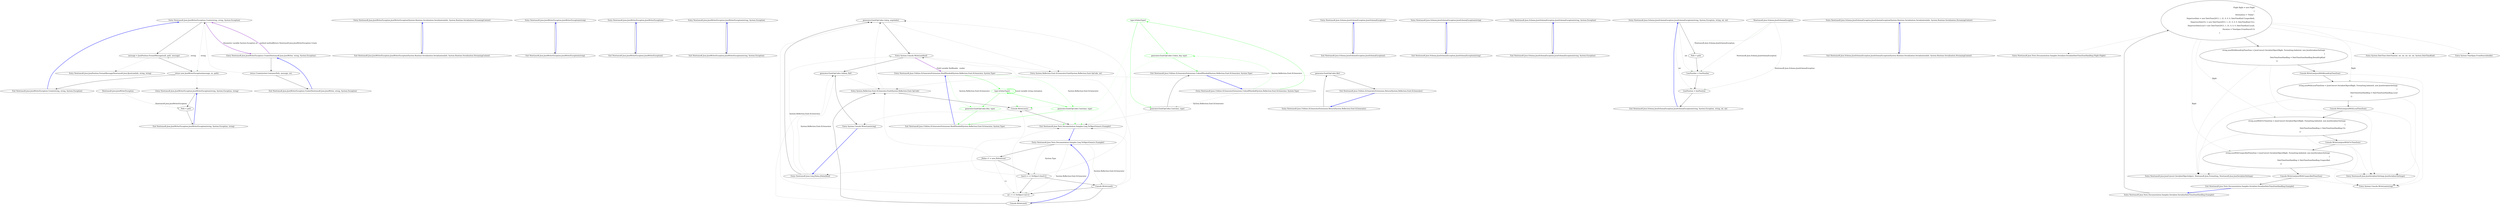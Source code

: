 digraph  {
m0_14 [label="Entry Newtonsoft.Json.JsonWriterException.Create(string, string, System.Exception)", span="99-99", cluster="Newtonsoft.Json.JsonWriterException.Create(string, string, System.Exception)", file="JObject.cs"];
m0_15 [label="message = JsonPosition.FormatMessage(null, path, message)", span="101-101", cluster="Newtonsoft.Json.JsonWriterException.Create(string, string, System.Exception)", file="JObject.cs"];
m0_16 [label="return new JsonWriterException(message, ex, path);", span="103-103", cluster="Newtonsoft.Json.JsonWriterException.Create(string, string, System.Exception)", file="JObject.cs"];
m0_17 [label="Exit Newtonsoft.Json.JsonWriterException.Create(string, string, System.Exception)", span="99-99", cluster="Newtonsoft.Json.JsonWriterException.Create(string, string, System.Exception)", file="JObject.cs"];
m0_6 [label="Entry Newtonsoft.Json.JsonWriterException.JsonWriterException(System.Runtime.Serialization.SerializationInfo, System.Runtime.Serialization.StreamingContext)", span="82-82", cluster="Newtonsoft.Json.JsonWriterException.JsonWriterException(System.Runtime.Serialization.SerializationInfo, System.Runtime.Serialization.StreamingContext)", file="JObject.cs"];
m0_7 [label="Exit Newtonsoft.Json.JsonWriterException.JsonWriterException(System.Runtime.Serialization.SerializationInfo, System.Runtime.Serialization.StreamingContext)", span="82-82", cluster="Newtonsoft.Json.JsonWriterException.JsonWriterException(System.Runtime.Serialization.SerializationInfo, System.Runtime.Serialization.StreamingContext)", file="JObject.cs"];
m0_11 [label="Entry Newtonsoft.Json.JsonWriterException.Create(Newtonsoft.Json.JsonWriter, string, System.Exception)", span="94-94", cluster="Newtonsoft.Json.JsonWriterException.Create(Newtonsoft.Json.JsonWriter, string, System.Exception)", file="JObject.cs"];
m0_12 [label="return Create(writer.ContainerPath, message, ex);", span="96-96", cluster="Newtonsoft.Json.JsonWriterException.Create(Newtonsoft.Json.JsonWriter, string, System.Exception)", file="JObject.cs"];
m0_13 [label="Exit Newtonsoft.Json.JsonWriterException.Create(Newtonsoft.Json.JsonWriter, string, System.Exception)", span="94-94", cluster="Newtonsoft.Json.JsonWriterException.Create(Newtonsoft.Json.JsonWriter, string, System.Exception)", file="JObject.cs"];
m0_8 [label="Entry Newtonsoft.Json.JsonWriterException.JsonWriterException(string, System.Exception, string)", span="88-88", cluster="Newtonsoft.Json.JsonWriterException.JsonWriterException(string, System.Exception, string)", file="JObject.cs"];
m0_9 [label="Path = path", span="91-91", cluster="Newtonsoft.Json.JsonWriterException.JsonWriterException(string, System.Exception, string)", file="JObject.cs"];
m0_10 [label="Exit Newtonsoft.Json.JsonWriterException.JsonWriterException(string, System.Exception, string)", span="88-88", cluster="Newtonsoft.Json.JsonWriterException.JsonWriterException(string, System.Exception, string)", file="JObject.cs"];
m0_2 [label="Entry Newtonsoft.Json.JsonWriterException.JsonWriterException(string)", span="58-58", cluster="Newtonsoft.Json.JsonWriterException.JsonWriterException(string)", file="JObject.cs"];
m0_3 [label="Exit Newtonsoft.Json.JsonWriterException.JsonWriterException(string)", span="58-58", cluster="Newtonsoft.Json.JsonWriterException.JsonWriterException(string)", file="JObject.cs"];
m0_18 [label="Entry Newtonsoft.Json.JsonPosition.FormatMessage(Newtonsoft.Json.IJsonLineInfo, string, string)", span="139-139", cluster="Newtonsoft.Json.JsonPosition.FormatMessage(Newtonsoft.Json.IJsonLineInfo, string, string)", file="JObject.cs"];
m0_0 [label="Entry Newtonsoft.Json.JsonWriterException.JsonWriterException()", span="49-49", cluster="Newtonsoft.Json.JsonWriterException.JsonWriterException()", file="JObject.cs"];
m0_1 [label="Exit Newtonsoft.Json.JsonWriterException.JsonWriterException()", span="49-49", cluster="Newtonsoft.Json.JsonWriterException.JsonWriterException()", file="JObject.cs"];
m0_4 [label="Entry Newtonsoft.Json.JsonWriterException.JsonWriterException(string, System.Exception)", span="69-69", cluster="Newtonsoft.Json.JsonWriterException.JsonWriterException(string, System.Exception)", file="JObject.cs"];
m0_5 [label="Exit Newtonsoft.Json.JsonWriterException.JsonWriterException(string, System.Exception)", span="69-69", cluster="Newtonsoft.Json.JsonWriterException.JsonWriterException(string, System.Exception)", file="JObject.cs"];
m0_19 [label="Newtonsoft.Json.JsonWriterException", span="", file="JObject.cs"];
m1_10 [label="generator.Emit(OpCodes.Ldarg, argsIndex)", span="49-49", cluster="Newtonsoft.Json.Utilities.ILGeneratorExtensions.PushArrayInstance(System.Reflection.Emit.ILGenerator, int, int)", file="JPathExecuteTests.cs"];
m1_12 [label="generator.Emit(OpCodes.Ldelem_Ref)", span="51-51", cluster="Newtonsoft.Json.Utilities.ILGeneratorExtensions.PushArrayInstance(System.Reflection.Emit.ILGenerator, int, int)", file="JPathExecuteTests.cs"];
m1_8 [label="Exit Newtonsoft.Json.Tests.Documentation.Samples.Linq.ToObjectGeneric.Example()", span="10-10", cluster="Newtonsoft.Json.Tests.Documentation.Samples.Linq.ToObjectGeneric.Example()", file="JPathExecuteTests.cs"];
m1_0 [label="Entry Newtonsoft.Json.Tests.Documentation.Samples.Linq.ToObjectGeneric.Example()", span="10-10", cluster="Newtonsoft.Json.Tests.Documentation.Samples.Linq.ToObjectGeneric.Example()", file="JPathExecuteTests.cs"];
m1_2 [label="bool b = v1.ToObject<bool>()", span="15-15", cluster="Newtonsoft.Json.Tests.Documentation.Samples.Linq.ToObjectGeneric.Example()", file="JPathExecuteTests.cs"];
m1_3 [label="Console.WriteLine(b)", span="17-17", cluster="Newtonsoft.Json.Tests.Documentation.Samples.Linq.ToObjectGeneric.Example()", file="JPathExecuteTests.cs"];
m1_4 [label="int i = v1.ToObject<int>()", span="20-20", cluster="Newtonsoft.Json.Tests.Documentation.Samples.Linq.ToObjectGeneric.Example()", file="JPathExecuteTests.cs"];
m1_1 [label="JValue v1 = new JValue(true)", span="13-13", cluster="Newtonsoft.Json.Tests.Documentation.Samples.Linq.ToObjectGeneric.Example()", file="JPathExecuteTests.cs"];
m1_5 [label="Console.WriteLine(i)", span="22-22", cluster="Newtonsoft.Json.Tests.Documentation.Samples.Linq.ToObjectGeneric.Example()", file="JPathExecuteTests.cs"];
m1_20 [label="Entry Newtonsoft.Json.Utilities.ILGeneratorExtensions.UnboxIfNeeded(System.Reflection.Emit.ILGenerator, System.Type)", span="66-66", cluster="Newtonsoft.Json.Utilities.ILGeneratorExtensions.UnboxIfNeeded(System.Reflection.Emit.ILGenerator, System.Type)", file="JPathExecuteTests.cs"];
m1_21 [label="type.IsValueType()", span="68-68", cluster="Newtonsoft.Json.Utilities.ILGeneratorExtensions.UnboxIfNeeded(System.Reflection.Emit.ILGenerator, System.Type)", color=green, community=0, file="JPathExecuteTests.cs"];
m1_22 [label="generator.Emit(OpCodes.Unbox_Any, type)", span="70-70", cluster="Newtonsoft.Json.Utilities.ILGeneratorExtensions.UnboxIfNeeded(System.Reflection.Emit.ILGenerator, System.Type)", color=green, community=0, file="JPathExecuteTests.cs"];
m1_23 [label="generator.Emit(OpCodes.Castclass, type)", span="74-74", cluster="Newtonsoft.Json.Utilities.ILGeneratorExtensions.UnboxIfNeeded(System.Reflection.Emit.ILGenerator, System.Type)", file="JPathExecuteTests.cs"];
m1_24 [label="Exit Newtonsoft.Json.Utilities.ILGeneratorExtensions.UnboxIfNeeded(System.Reflection.Emit.ILGenerator, System.Type)", span="66-66", cluster="Newtonsoft.Json.Utilities.ILGeneratorExtensions.UnboxIfNeeded(System.Reflection.Emit.ILGenerator, System.Type)", file="JPathExecuteTests.cs"];
m1_14 [label="Entry System.Reflection.Emit.ILGenerator.Emit(System.Reflection.Emit.OpCode, int)", span="0-0", cluster="System.Reflection.Emit.ILGenerator.Emit(System.Reflection.Emit.OpCode, int)", file="JPathExecuteTests.cs"];
m1_7 [label="Console.WriteLine(s)", span="27-27", cluster="Newtonsoft.Json.Tests.Documentation.Samples.Linq.ToObjectGeneric.Example()", file="JPathExecuteTests.cs"];
m1_9 [label="Entry Newtonsoft.Json.Linq.JValue.JValue(bool)", span="145-145", cluster="Newtonsoft.Json.Linq.JValue.JValue(bool)", file="JPathExecuteTests.cs"];
m1_11 [label="Entry System.Console.WriteLine(bool)", span="0-0", cluster="System.Console.WriteLine(bool)", file="JPathExecuteTests.cs"];
m1_13 [label="Entry System.Console.WriteLine(string)", span="0-0", cluster="System.Console.WriteLine(string)", file="JPathExecuteTests.cs"];
m1_15 [label="Entry Newtonsoft.Json.Utilities.ILGeneratorExtensions.BoxIfNeeded(System.Reflection.Emit.ILGenerator, System.Type)", span="54-54", cluster="Newtonsoft.Json.Utilities.ILGeneratorExtensions.BoxIfNeeded(System.Reflection.Emit.ILGenerator, System.Type)", file="JPathExecuteTests.cs"];
m1_16 [label="type.IsValueType()", span="56-56", cluster="Newtonsoft.Json.Utilities.ILGeneratorExtensions.BoxIfNeeded(System.Reflection.Emit.ILGenerator, System.Type)", color=green, community=0, file="JPathExecuteTests.cs"];
m1_17 [label="generator.Emit(OpCodes.Box, type)", span="58-58", cluster="Newtonsoft.Json.Utilities.ILGeneratorExtensions.BoxIfNeeded(System.Reflection.Emit.ILGenerator, System.Type)", color=green, community=0, file="JPathExecuteTests.cs"];
m1_18 [label="generator.Emit(OpCodes.Castclass, type)", span="62-62", cluster="Newtonsoft.Json.Utilities.ILGeneratorExtensions.BoxIfNeeded(System.Reflection.Emit.ILGenerator, System.Type)", color=green, community=0, file="JPathExecuteTests.cs"];
m1_19 [label="Exit Newtonsoft.Json.Utilities.ILGeneratorExtensions.BoxIfNeeded(System.Reflection.Emit.ILGenerator, System.Type)", span="54-54", cluster="Newtonsoft.Json.Utilities.ILGeneratorExtensions.BoxIfNeeded(System.Reflection.Emit.ILGenerator, System.Type)", file="JPathExecuteTests.cs"];
m1_6 [label="Entry System.Reflection.Emit.ILGenerator.Emit(System.Reflection.Emit.OpCode)", span="0-0", cluster="System.Reflection.Emit.ILGenerator.Emit(System.Reflection.Emit.OpCode)", file="JPathExecuteTests.cs"];
m1_31 [label="Entry Newtonsoft.Json.Utilities.ILGeneratorExtensions.Return(System.Reflection.Emit.ILGenerator)", span="90-90", cluster="Newtonsoft.Json.Utilities.ILGeneratorExtensions.Return(System.Reflection.Emit.ILGenerator)", file="JPathExecuteTests.cs"];
m1_32 [label="generator.Emit(OpCodes.Ret)", span="92-92", cluster="Newtonsoft.Json.Utilities.ILGeneratorExtensions.Return(System.Reflection.Emit.ILGenerator)", file="JPathExecuteTests.cs"];
m1_33 [label="Exit Newtonsoft.Json.Utilities.ILGeneratorExtensions.Return(System.Reflection.Emit.ILGenerator)", span="90-90", cluster="Newtonsoft.Json.Utilities.ILGeneratorExtensions.Return(System.Reflection.Emit.ILGenerator)", file="JPathExecuteTests.cs"];
m2_0 [label="Entry Newtonsoft.Json.Schema.JsonSchemaException.JsonSchemaException()", span="65-65", cluster="Newtonsoft.Json.Schema.JsonSchemaException.JsonSchemaException()", file="MergeTests.cs"];
m2_1 [label="Exit Newtonsoft.Json.Schema.JsonSchemaException.JsonSchemaException()", span="65-65", cluster="Newtonsoft.Json.Schema.JsonSchemaException.JsonSchemaException()", file="MergeTests.cs"];
m2_2 [label="Entry Newtonsoft.Json.Schema.JsonSchemaException.JsonSchemaException(string)", span="74-74", cluster="Newtonsoft.Json.Schema.JsonSchemaException.JsonSchemaException(string)", file="MergeTests.cs"];
m2_3 [label="Exit Newtonsoft.Json.Schema.JsonSchemaException.JsonSchemaException(string)", span="74-74", cluster="Newtonsoft.Json.Schema.JsonSchemaException.JsonSchemaException(string)", file="MergeTests.cs"];
m2_4 [label="Entry Newtonsoft.Json.Schema.JsonSchemaException.JsonSchemaException(string, System.Exception)", span="85-85", cluster="Newtonsoft.Json.Schema.JsonSchemaException.JsonSchemaException(string, System.Exception)", file="MergeTests.cs"];
m2_5 [label="Exit Newtonsoft.Json.Schema.JsonSchemaException.JsonSchemaException(string, System.Exception)", span="85-85", cluster="Newtonsoft.Json.Schema.JsonSchemaException.JsonSchemaException(string, System.Exception)", file="MergeTests.cs"];
m2_8 [label="Entry Newtonsoft.Json.Schema.JsonSchemaException.JsonSchemaException(string, System.Exception, string, int, int)", span="104-104", cluster="Newtonsoft.Json.Schema.JsonSchemaException.JsonSchemaException(string, System.Exception, string, int, int)", file="MergeTests.cs"];
m2_9 [label="Path = path", span="107-107", cluster="Newtonsoft.Json.Schema.JsonSchemaException.JsonSchemaException(string, System.Exception, string, int, int)", file="MergeTests.cs"];
m2_10 [label="LineNumber = lineNumber", span="108-108", cluster="Newtonsoft.Json.Schema.JsonSchemaException.JsonSchemaException(string, System.Exception, string, int, int)", file="MergeTests.cs"];
m2_11 [label="LinePosition = linePosition", span="109-109", cluster="Newtonsoft.Json.Schema.JsonSchemaException.JsonSchemaException(string, System.Exception, string, int, int)", file="MergeTests.cs"];
m2_12 [label="Exit Newtonsoft.Json.Schema.JsonSchemaException.JsonSchemaException(string, System.Exception, string, int, int)", span="104-104", cluster="Newtonsoft.Json.Schema.JsonSchemaException.JsonSchemaException(string, System.Exception, string, int, int)", file="MergeTests.cs"];
m2_6 [label="Entry Newtonsoft.Json.Schema.JsonSchemaException.JsonSchemaException(System.Runtime.Serialization.SerializationInfo, System.Runtime.Serialization.StreamingContext)", span="98-98", cluster="Newtonsoft.Json.Schema.JsonSchemaException.JsonSchemaException(System.Runtime.Serialization.SerializationInfo, System.Runtime.Serialization.StreamingContext)", file="MergeTests.cs"];
m2_7 [label="Exit Newtonsoft.Json.Schema.JsonSchemaException.JsonSchemaException(System.Runtime.Serialization.SerializationInfo, System.Runtime.Serialization.StreamingContext)", span="98-98", cluster="Newtonsoft.Json.Schema.JsonSchemaException.JsonSchemaException(System.Runtime.Serialization.SerializationInfo, System.Runtime.Serialization.StreamingContext)", file="MergeTests.cs"];
m2_13 [label="Newtonsoft.Json.Schema.JsonSchemaException", span="", file="MergeTests.cs"];
m3_11 [label="Entry Newtonsoft.Json.Tests.Documentation.Samples.Serializer.SerializeDateTimeZoneHandling.Flight.Flight()", span="35-35", cluster="Newtonsoft.Json.Tests.Documentation.Samples.Serializer.SerializeDateTimeZoneHandling.Flight.Flight()", file="ThreadSafeStore.cs"];
m3_0 [label="Entry Newtonsoft.Json.Tests.Documentation.Samples.Serializer.SerializeDateTimeZoneHandling.Example()", span="45-45", cluster="Newtonsoft.Json.Tests.Documentation.Samples.Serializer.SerializeDateTimeZoneHandling.Example()", file="ThreadSafeStore.cs"];
m3_1 [label="Flight flight = new Flight\r\n            {\r\n                Destination = ''Dubai'',\r\n                DepartureDate = new DateTime(2013, 1, 21, 0, 0, 0, DateTimeKind.Unspecified),\r\n                DepartureDateUtc = new DateTime(2013, 1, 21, 0, 0, 0, DateTimeKind.Utc),\r\n                DepartureDateLocal = new DateTime(2013, 1, 21, 0, 0, 0, DateTimeKind.Local),\r\n                Duration = TimeSpan.FromHours(5.5)\r\n            }", span="48-55", cluster="Newtonsoft.Json.Tests.Documentation.Samples.Serializer.SerializeDateTimeZoneHandling.Example()", file="ThreadSafeStore.cs"];
m3_2 [label="string jsonWithRoundtripTimeZone = JsonConvert.SerializeObject(flight, Formatting.Indented, new JsonSerializerSettings\r\n            {\r\n                DateTimeZoneHandling = DateTimeZoneHandling.RoundtripKind\r\n            })", span="57-60", cluster="Newtonsoft.Json.Tests.Documentation.Samples.Serializer.SerializeDateTimeZoneHandling.Example()", file="ThreadSafeStore.cs"];
m3_4 [label="string jsonWithLocalTimeZone = JsonConvert.SerializeObject(flight, Formatting.Indented, new JsonSerializerSettings\r\n            {\r\n                DateTimeZoneHandling = DateTimeZoneHandling.Local\r\n            })", span="71-74", cluster="Newtonsoft.Json.Tests.Documentation.Samples.Serializer.SerializeDateTimeZoneHandling.Example()", file="ThreadSafeStore.cs"];
m3_6 [label="string jsonWithUtcTimeZone = JsonConvert.SerializeObject(flight, Formatting.Indented, new JsonSerializerSettings\r\n            {\r\n                DateTimeZoneHandling = DateTimeZoneHandling.Utc\r\n            })", span="85-88", cluster="Newtonsoft.Json.Tests.Documentation.Samples.Serializer.SerializeDateTimeZoneHandling.Example()", file="ThreadSafeStore.cs"];
m3_8 [label="string jsonWithUnspecifiedTimeZone = JsonConvert.SerializeObject(flight, Formatting.Indented, new JsonSerializerSettings\r\n            {\r\n                DateTimeZoneHandling = DateTimeZoneHandling.Unspecified\r\n            })", span="99-102", cluster="Newtonsoft.Json.Tests.Documentation.Samples.Serializer.SerializeDateTimeZoneHandling.Example()", file="ThreadSafeStore.cs"];
m3_3 [label="Console.WriteLine(jsonWithRoundtripTimeZone)", span="62-62", cluster="Newtonsoft.Json.Tests.Documentation.Samples.Serializer.SerializeDateTimeZoneHandling.Example()", file="ThreadSafeStore.cs"];
m3_5 [label="Console.WriteLine(jsonWithLocalTimeZone)", span="76-76", cluster="Newtonsoft.Json.Tests.Documentation.Samples.Serializer.SerializeDateTimeZoneHandling.Example()", file="ThreadSafeStore.cs"];
m3_7 [label="Console.WriteLine(jsonWithUtcTimeZone)", span="90-90", cluster="Newtonsoft.Json.Tests.Documentation.Samples.Serializer.SerializeDateTimeZoneHandling.Example()", file="ThreadSafeStore.cs"];
m3_9 [label="Console.WriteLine(jsonWithUnspecifiedTimeZone)", span="104-104", cluster="Newtonsoft.Json.Tests.Documentation.Samples.Serializer.SerializeDateTimeZoneHandling.Example()", file="ThreadSafeStore.cs"];
m3_10 [label="Exit Newtonsoft.Json.Tests.Documentation.Samples.Serializer.SerializeDateTimeZoneHandling.Example()", span="45-45", cluster="Newtonsoft.Json.Tests.Documentation.Samples.Serializer.SerializeDateTimeZoneHandling.Example()", file="ThreadSafeStore.cs"];
m3_16 [label="Entry System.Console.WriteLine(string)", span="0-0", cluster="System.Console.WriteLine(string)", file="ThreadSafeStore.cs"];
m3_12 [label="Entry System.DateTime.DateTime(int, int, int, int, int, int, System.DateTimeKind)", span="0-0", cluster="System.DateTime.DateTime(int, int, int, int, int, int, System.DateTimeKind)", file="ThreadSafeStore.cs"];
m3_14 [label="Entry Newtonsoft.Json.JsonSerializerSettings.JsonSerializerSettings()", span="359-359", cluster="Newtonsoft.Json.JsonSerializerSettings.JsonSerializerSettings()", file="ThreadSafeStore.cs"];
m3_15 [label="Entry Newtonsoft.Json.JsonConvert.SerializeObject(object, Newtonsoft.Json.Formatting, Newtonsoft.Json.JsonSerializerSettings)", span="606-606", cluster="Newtonsoft.Json.JsonConvert.SerializeObject(object, Newtonsoft.Json.Formatting, Newtonsoft.Json.JsonSerializerSettings)", file="ThreadSafeStore.cs"];
m3_13 [label="Entry System.TimeSpan.FromHours(double)", span="0-0", cluster="System.TimeSpan.FromHours(double)", file="ThreadSafeStore.cs"];
m0_14 -> m0_15  [key=0, style=solid];
m0_14 -> m0_16  [key=1, style=dashed, color=darkseagreen4, label=string];
m0_14 -> m0_11  [key=3, color=darkorchid, style=bold, label="Parameter variable System.Exception ex"];
m0_15 -> m0_16  [key=0, style=solid];
m0_15 -> m0_18  [key=2, style=dotted];
m0_15 -> m0_15  [key=1, style=dashed, color=darkseagreen4, label=string];
m0_16 -> m0_17  [key=0, style=solid];
m0_16 -> m0_8  [key=2, style=dotted];
m0_17 -> m0_14  [key=0, style=bold, color=blue];
m0_6 -> m0_7  [key=0, style=solid];
m0_7 -> m0_6  [key=0, style=bold, color=blue];
m0_11 -> m0_12  [key=0, style=solid];
m0_11 -> m0_14  [key=3, color=darkorchid, style=bold, label="method methodReturn Newtonsoft.Json.JsonWriterException Create"];
m0_12 -> m0_13  [key=0, style=solid];
m0_12 -> m0_14  [key=2, style=dotted];
m0_13 -> m0_11  [key=0, style=bold, color=blue];
m0_8 -> m0_9  [key=0, style=solid];
m0_9 -> m0_10  [key=0, style=solid];
m0_10 -> m0_8  [key=0, style=bold, color=blue];
m0_2 -> m0_3  [key=0, style=solid];
m0_3 -> m0_2  [key=0, style=bold, color=blue];
m0_0 -> m0_1  [key=0, style=solid];
m0_1 -> m0_0  [key=0, style=bold, color=blue];
m0_4 -> m0_5  [key=0, style=solid];
m0_5 -> m0_4  [key=0, style=bold, color=blue];
m0_19 -> m0_9  [key=1, style=dashed, color=darkseagreen4, label="Newtonsoft.Json.JsonWriterException"];
m1_10 -> m1_11  [key=0, style=solid];
m1_10 -> m1_14  [key=2, style=dotted];
m1_12 -> m1_13  [key=0, style=solid];
m1_12 -> m1_6  [key=2, style=dotted];
m1_8 -> m1_0  [key=0, style=bold, color=blue];
m1_0 -> m1_2  [key=1, style=dashed, color=darkseagreen4, label="System.Type"];
m1_0 -> m1_3  [key=1, style=dashed, color=darkseagreen4, label="System.Reflection.Emit.ILGenerator"];
m1_0 -> m1_4  [key=1, style=dashed, color=darkseagreen4, label="System.Reflection.Emit.ILGenerator"];
m1_0 -> m1_1  [key=0, style=solid];
m1_2 -> m1_7  [key=2, style=dotted];
m1_2 -> m1_3  [key=0, style=solid];
m1_2 -> m1_4  [key=0, style=solid];
m1_2 -> m1_10  [key=2, style=dotted];
m1_3 -> m1_8  [key=2, style=dotted];
m1_3 -> m1_5  [key=0, style=solid];
m1_3 -> m1_4  [key=0, style=solid];
m1_3 -> m1_11  [key=2, style=dotted];
m1_4 -> m1_8  [key=2, style=dotted];
m1_4 -> m1_5  [key=0, style=solid];
m1_4 -> m1_10  [key=2, style=dotted];
m1_1 -> m1_2  [key=0, style=solid];
m1_1 -> m1_6  [key=2, style=dotted];
m1_1 -> m1_9  [key=2, style=dotted];
m1_1 -> m1_4  [key=1, style=dashed, color=darkseagreen4, label=v1];
m1_5 -> m1_0  [key=0, style=bold, color=blue];
m1_5 -> m1_6  [key=0, style=solid];
m1_5 -> m1_12  [key=2, style=dotted];
m1_20 -> m1_21  [key=0, style=solid, color=green];
m1_20 -> m1_22  [key=1, style=dashed, color=green, label="System.Reflection.Emit.ILGenerator"];
m1_20 -> m1_23  [key=1, style=dashed, color=darkseagreen4, label="System.Reflection.Emit.ILGenerator"];
m1_21 -> m1_22  [key=0, style=solid, color=green];
m1_21 -> m1_23  [key=0, style=solid, color=green];
m1_21 -> m1_7  [key=2, style=dotted, color=green];
m1_22 -> m1_24  [key=0, style=solid, color=green];
m1_22 -> m1_8  [key=2, style=dotted, color=green];
m1_23 -> m1_8  [key=2, style=dotted];
m1_23 -> m1_24  [key=0, style=solid];
m1_24 -> m1_20  [key=0, style=bold, color=blue];
m1_7 -> m1_8  [key=0, style=solid];
m1_7 -> m1_13  [key=2, style=dotted];
m1_9 -> m1_11  [key=1, style=dashed, color=darkseagreen4, label="System.Reflection.Emit.ILGenerator"];
m1_9 -> m1_10  [key=0, style=solid];
m1_9 -> m1_12  [key=1, style=dashed, color=darkseagreen4, label="System.Reflection.Emit.ILGenerator"];
m1_11 -> m1_15  [key=3, color=darkorchid, style=bold, label="Field variable XmlReader _reader"];
m1_11 -> m1_12  [key=0, style=solid];
m1_11 -> m1_14  [key=2, style=dotted];
m1_13 -> m1_9  [key=0, style=bold, color=blue];
m1_15 -> m1_16  [key=0, style=solid, color=green];
m1_15 -> m1_17  [key=1, style=dashed, color=green, label="System.Reflection.Emit.ILGenerator"];
m1_15 -> m1_18  [key=1, style=dashed, color=green, label="System.Reflection.Emit.ILGenerator"];
m1_16 -> m1_16  [key=3, color=green, style=bold, label="Local variable string statusJson"];
m1_16 -> m1_17  [key=0, style=solid, color=green];
m1_16 -> m1_18  [key=0, style=solid, color=green];
m1_16 -> m1_7  [key=2, style=dotted, color=green];
m1_17 -> m1_19  [key=0, style=solid, color=green];
m1_17 -> m1_8  [key=2, style=dotted, color=green];
m1_18 -> m1_19  [key=0, style=solid, color=green];
m1_18 -> m1_8  [key=2, style=dotted, color=green];
m1_19 -> m1_15  [key=0, style=bold, color=blue];
m1_6 -> m1_7  [key=0, style=solid];
m1_6 -> m1_10  [key=2, style=dotted];
m1_31 -> m1_32  [key=0, style=solid];
m1_32 -> m1_6  [key=2, style=dotted];
m1_32 -> m1_33  [key=0, style=solid];
m1_33 -> m1_31  [key=0, style=bold, color=blue];
m2_0 -> m2_1  [key=0, style=solid];
m2_1 -> m2_0  [key=0, style=bold, color=blue];
m2_2 -> m2_3  [key=0, style=solid];
m2_3 -> m2_2  [key=0, style=bold, color=blue];
m2_4 -> m2_5  [key=0, style=solid];
m2_5 -> m2_4  [key=0, style=bold, color=blue];
m2_8 -> m2_9  [key=0, style=solid];
m2_8 -> m2_10  [key=1, style=dashed, color=darkseagreen4, label=int];
m2_8 -> m2_11  [key=1, style=dashed, color=darkseagreen4, label=int];
m2_9 -> m2_10  [key=0, style=solid];
m2_10 -> m2_11  [key=0, style=solid];
m2_11 -> m2_12  [key=0, style=solid];
m2_12 -> m2_8  [key=0, style=bold, color=blue];
m2_6 -> m2_7  [key=0, style=solid];
m2_7 -> m2_6  [key=0, style=bold, color=blue];
m2_13 -> m2_9  [key=1, style=dashed, color=darkseagreen4, label="Newtonsoft.Json.Schema.JsonSchemaException"];
m2_13 -> m2_10  [key=1, style=dashed, color=darkseagreen4, label="Newtonsoft.Json.Schema.JsonSchemaException"];
m2_13 -> m2_11  [key=1, style=dashed, color=darkseagreen4, label="Newtonsoft.Json.Schema.JsonSchemaException"];
m3_0 -> m3_1  [key=0, style=solid];
m3_1 -> m3_2  [key=0, style=solid];
m3_1 -> m3_11  [key=2, style=dotted];
m3_1 -> m3_12  [key=2, style=dotted];
m3_1 -> m3_13  [key=2, style=dotted];
m3_1 -> m3_4  [key=1, style=dashed, color=darkseagreen4, label=flight];
m3_1 -> m3_6  [key=1, style=dashed, color=darkseagreen4, label=flight];
m3_1 -> m3_8  [key=1, style=dashed, color=darkseagreen4, label=flight];
m3_2 -> m3_3  [key=0, style=solid];
m3_2 -> m3_14  [key=2, style=dotted];
m3_2 -> m3_15  [key=2, style=dotted];
m3_4 -> m3_5  [key=0, style=solid];
m3_4 -> m3_14  [key=2, style=dotted];
m3_4 -> m3_15  [key=2, style=dotted];
m3_6 -> m3_7  [key=0, style=solid];
m3_6 -> m3_14  [key=2, style=dotted];
m3_6 -> m3_15  [key=2, style=dotted];
m3_8 -> m3_9  [key=0, style=solid];
m3_8 -> m3_14  [key=2, style=dotted];
m3_8 -> m3_15  [key=2, style=dotted];
m3_3 -> m3_4  [key=0, style=solid];
m3_3 -> m3_16  [key=2, style=dotted];
m3_5 -> m3_6  [key=0, style=solid];
m3_5 -> m3_16  [key=2, style=dotted];
m3_7 -> m3_8  [key=0, style=solid];
m3_7 -> m3_16  [key=2, style=dotted];
m3_9 -> m3_10  [key=0, style=solid];
m3_9 -> m3_16  [key=2, style=dotted];
m3_10 -> m3_0  [key=0, style=bold, color=blue];
}
